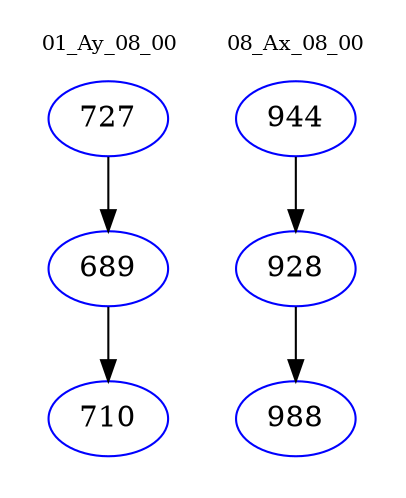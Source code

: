 digraph{
subgraph cluster_0 {
color = white
label = "01_Ay_08_00";
fontsize=10;
T0_727 [label="727", color="blue"]
T0_727 -> T0_689 [color="black"]
T0_689 [label="689", color="blue"]
T0_689 -> T0_710 [color="black"]
T0_710 [label="710", color="blue"]
}
subgraph cluster_1 {
color = white
label = "08_Ax_08_00";
fontsize=10;
T1_944 [label="944", color="blue"]
T1_944 -> T1_928 [color="black"]
T1_928 [label="928", color="blue"]
T1_928 -> T1_988 [color="black"]
T1_988 [label="988", color="blue"]
}
}
